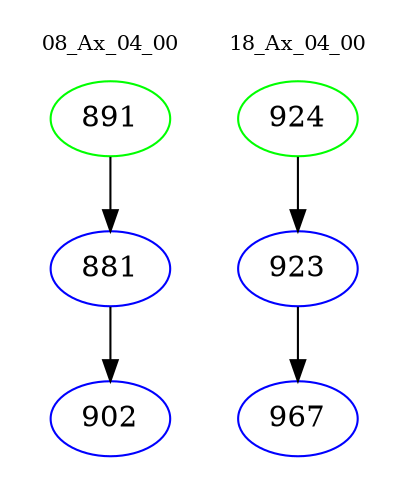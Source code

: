 digraph{
subgraph cluster_0 {
color = white
label = "08_Ax_04_00";
fontsize=10;
T0_891 [label="891", color="green"]
T0_891 -> T0_881 [color="black"]
T0_881 [label="881", color="blue"]
T0_881 -> T0_902 [color="black"]
T0_902 [label="902", color="blue"]
}
subgraph cluster_1 {
color = white
label = "18_Ax_04_00";
fontsize=10;
T1_924 [label="924", color="green"]
T1_924 -> T1_923 [color="black"]
T1_923 [label="923", color="blue"]
T1_923 -> T1_967 [color="black"]
T1_967 [label="967", color="blue"]
}
}
